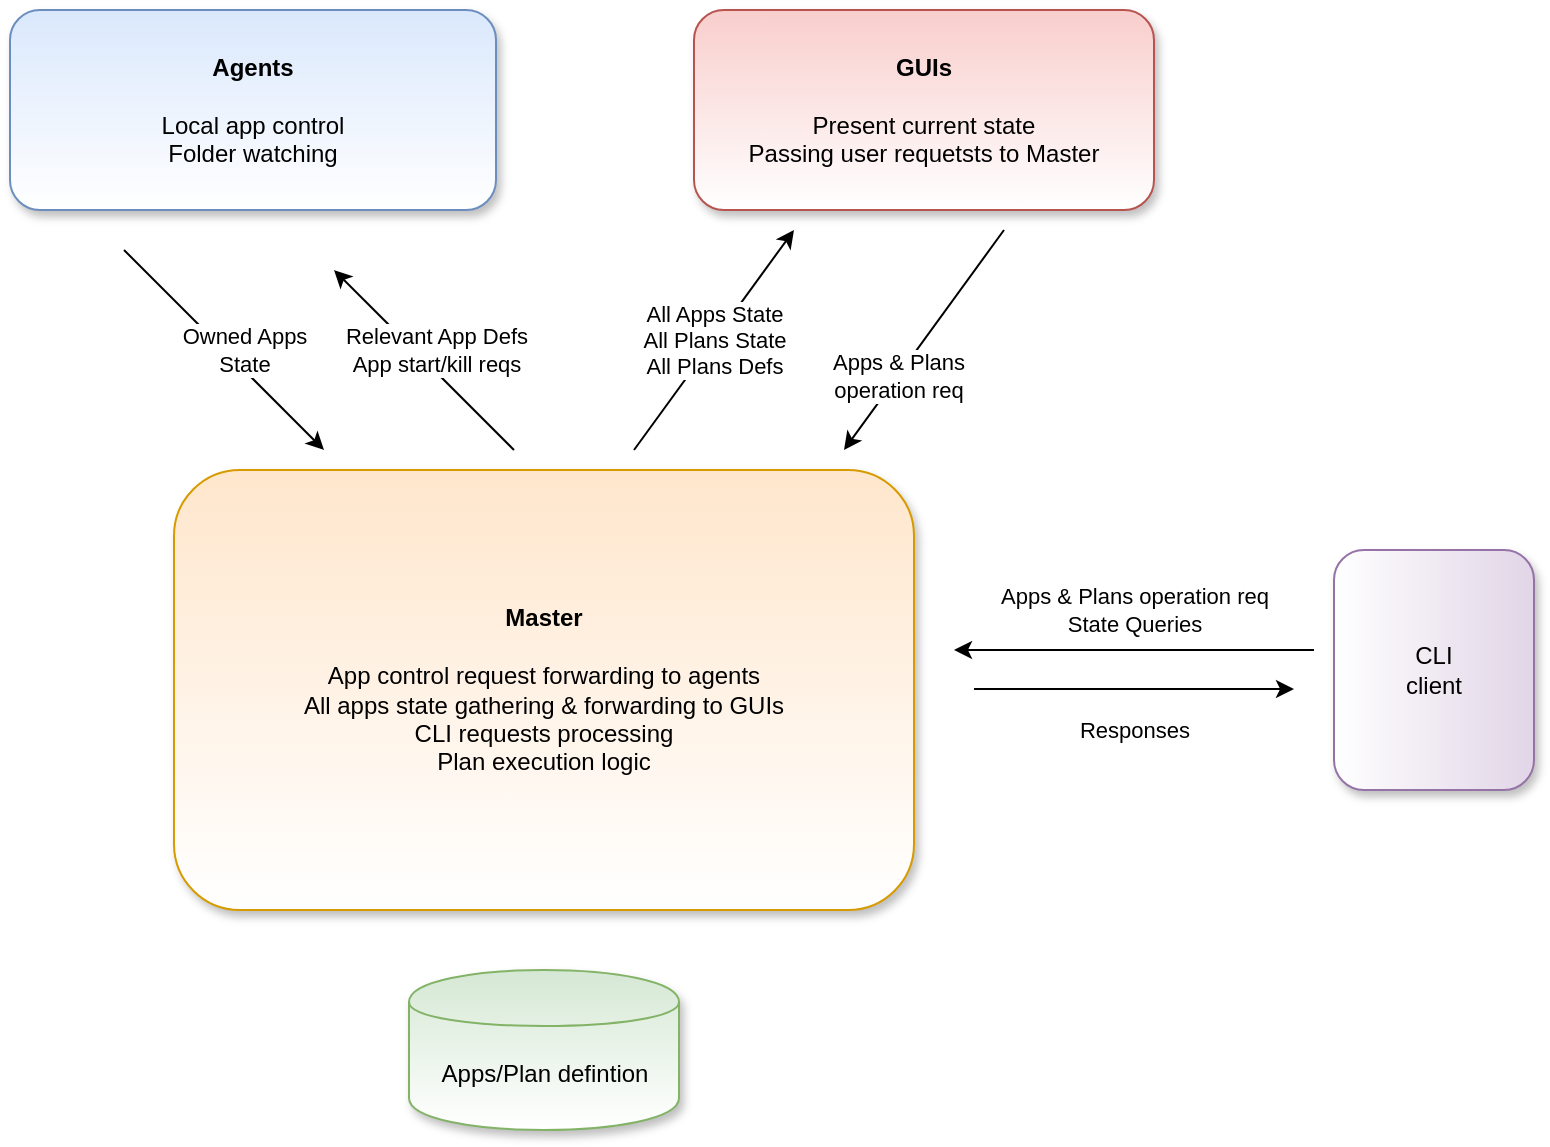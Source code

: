 <mxfile version="11.3.0" type="device" pages="2"><diagram id="9E8nScm6VIxQ8CLhNJQN" name="Overview"><mxGraphModel dx="857" dy="621" grid="1" gridSize="10" guides="1" tooltips="1" connect="1" arrows="1" fold="1" page="1" pageScale="1" pageWidth="850" pageHeight="1100" math="0" shadow="0"><root><mxCell id="iiD6UnlSNe9LxEDSKWPP-0"/><mxCell id="iiD6UnlSNe9LxEDSKWPP-1" parent="iiD6UnlSNe9LxEDSKWPP-0"/><mxCell id="iiD6UnlSNe9LxEDSKWPP-2" value="&lt;b&gt;Master&lt;br&gt;&lt;br&gt;&lt;/b&gt;App control request forwarding to agents&lt;br&gt;All apps state gathering &amp;amp; forwarding to GUIs&lt;br&gt;CLI requests processing&lt;br&gt;Plan execution logic" style="rounded=1;whiteSpace=wrap;html=1;fillColor=#ffe6cc;strokeColor=#d79b00;gradientColor=#ffffff;shadow=1;" vertex="1" parent="iiD6UnlSNe9LxEDSKWPP-1"><mxGeometry x="100" y="320" width="370" height="220" as="geometry"/></mxCell><mxCell id="iiD6UnlSNe9LxEDSKWPP-3" value="&lt;b&gt;Agents&lt;/b&gt;&lt;br&gt;&lt;br&gt;Local app control&lt;br&gt;Folder watching" style="rounded=1;whiteSpace=wrap;html=1;fillColor=#dae8fc;strokeColor=#6c8ebf;gradientColor=#ffffff;glass=0;shadow=1;" vertex="1" parent="iiD6UnlSNe9LxEDSKWPP-1"><mxGeometry x="18" y="90" width="243" height="100" as="geometry"/></mxCell><mxCell id="iiD6UnlSNe9LxEDSKWPP-4" value="&lt;b&gt;GUIs&lt;br&gt;&lt;br&gt;&lt;/b&gt;Present current state&lt;br&gt;Passing user requetsts to Master" style="rounded=1;whiteSpace=wrap;html=1;fillColor=#f8cecc;strokeColor=#b85450;gradientColor=#ffffff;shadow=1;" vertex="1" parent="iiD6UnlSNe9LxEDSKWPP-1"><mxGeometry x="360" y="90" width="230" height="100" as="geometry"/></mxCell><mxCell id="iiD6UnlSNe9LxEDSKWPP-5" value="All Apps State&lt;br&gt;All Plans State&lt;br&gt;All Plans Defs" style="endArrow=classic;html=1;" edge="1" parent="iiD6UnlSNe9LxEDSKWPP-1"><mxGeometry width="50" height="50" relative="1" as="geometry"><mxPoint x="330" y="310" as="sourcePoint"/><mxPoint x="410" y="200" as="targetPoint"/></mxGeometry></mxCell><mxCell id="iiD6UnlSNe9LxEDSKWPP-6" value="Relevant App Defs&lt;br&gt;App start/kill reqs" style="endArrow=classic;html=1;" edge="1" parent="iiD6UnlSNe9LxEDSKWPP-1"><mxGeometry y="-7" width="50" height="50" relative="1" as="geometry"><mxPoint x="270" y="310" as="sourcePoint"/><mxPoint x="180" y="220" as="targetPoint"/><mxPoint x="1" as="offset"/></mxGeometry></mxCell><mxCell id="iiD6UnlSNe9LxEDSKWPP-7" value="Owned Apps&lt;br&gt;State" style="endArrow=classic;html=1;" edge="1" parent="iiD6UnlSNe9LxEDSKWPP-1"><mxGeometry x="0.1" y="7" width="50" height="50" relative="1" as="geometry"><mxPoint x="75" y="210" as="sourcePoint"/><mxPoint x="175" y="310" as="targetPoint"/><mxPoint as="offset"/></mxGeometry></mxCell><mxCell id="iiD6UnlSNe9LxEDSKWPP-8" value="Apps &amp;amp; Plans&lt;br&gt;operation req" style="endArrow=classic;html=1;" edge="1" parent="iiD6UnlSNe9LxEDSKWPP-1"><mxGeometry x="0.333" width="50" height="50" relative="1" as="geometry"><mxPoint x="515" y="200" as="sourcePoint"/><mxPoint x="435" y="310" as="targetPoint"/><mxPoint as="offset"/></mxGeometry></mxCell><mxCell id="iiD6UnlSNe9LxEDSKWPP-9" value="Apps/Plan defintion" style="shape=cylinder;whiteSpace=wrap;html=1;boundedLbl=1;backgroundOutline=1;fillColor=#d5e8d4;strokeColor=#82b366;gradientColor=#ffffff;shadow=1;" vertex="1" parent="iiD6UnlSNe9LxEDSKWPP-1"><mxGeometry x="217.5" y="570" width="135" height="80" as="geometry"/></mxCell><mxCell id="iiD6UnlSNe9LxEDSKWPP-11" value="CLI&lt;br&gt;client" style="rounded=1;whiteSpace=wrap;html=1;fillColor=#e1d5e7;strokeColor=#9673a6;gradientColor=#ffffff;direction=south;shadow=1;" vertex="1" parent="iiD6UnlSNe9LxEDSKWPP-1"><mxGeometry x="680" y="360" width="100" height="120" as="geometry"/></mxCell><mxCell id="iiD6UnlSNe9LxEDSKWPP-13" value="Apps &amp;amp; Plans operation req&lt;br&gt;State Queries" style="endArrow=classic;html=1;" edge="1" parent="iiD6UnlSNe9LxEDSKWPP-1"><mxGeometry y="-20" width="50" height="50" relative="1" as="geometry"><mxPoint x="670" y="410" as="sourcePoint"/><mxPoint x="490" y="410" as="targetPoint"/><mxPoint as="offset"/></mxGeometry></mxCell><mxCell id="iiD6UnlSNe9LxEDSKWPP-14" value="Responses" style="endArrow=classic;html=1;" edge="1" parent="iiD6UnlSNe9LxEDSKWPP-1"><mxGeometry y="-20" width="50" height="50" relative="1" as="geometry"><mxPoint x="500" y="429.5" as="sourcePoint"/><mxPoint x="660" y="429.5" as="targetPoint"/><mxPoint as="offset"/></mxGeometry></mxCell></root></mxGraphModel></diagram><diagram id="9d0924HnfYX_W-od98_B" name="Internals"><mxGraphModel dx="2803" dy="1400" grid="1" gridSize="10" guides="1" tooltips="1" connect="1" arrows="1" fold="1" page="1" pageScale="1" pageWidth="850" pageHeight="1100" math="0" shadow="0"><root><mxCell id="0"/><mxCell id="1" parent="0"/><mxCell id="H8IfDMaF4q7weLNNHRkA-1" value="LocalApp" style="rounded=0;whiteSpace=wrap;html=1;fillColor=#dae8fc;strokeColor=#6c8ebf;" parent="1" vertex="1"><mxGeometry x="-347.5" y="437" width="90" height="49" as="geometry"/></mxCell><mxCell id="H8IfDMaF4q7weLNNHRkA-2" value="All Apps Def&lt;br&gt;Registry" style="rounded=0;whiteSpace=wrap;html=1;fillColor=#ffe6cc;strokeColor=#d79b00;" parent="1" vertex="1"><mxGeometry x="20" y="345" width="120" height="60" as="geometry"/></mxCell><mxCell id="H8IfDMaF4q7weLNNHRkA-3" value="AppState" style="rounded=0;whiteSpace=wrap;html=1;fillColor=#fff2cc;strokeColor=#d6b656;" parent="1" vertex="1"><mxGeometry x="-337.5" y="557" width="70" height="30" as="geometry"/></mxCell><mxCell id="H8IfDMaF4q7weLNNHRkA-4" value="List of AppDefs" style="rounded=0;whiteSpace=wrap;html=1;fillColor=#fff2cc;strokeColor=#d6b656;" parent="1" vertex="1"><mxGeometry x="380" y="527" width="70" height="30" as="geometry"/></mxCell><mxCell id="H8IfDMaF4q7weLNNHRkA-5" value="Plan&lt;br&gt;Registry" style="rounded=0;whiteSpace=wrap;html=1;fillColor=#ffe6cc;strokeColor=#d79b00;" parent="1" vertex="1"><mxGeometry x="320" y="345.5" width="120" height="60" as="geometry"/></mxCell><mxCell id="H8IfDMaF4q7weLNNHRkA-6" value="PlanScript" style="rounded=0;whiteSpace=wrap;html=1;fillColor=#fff2cc;strokeColor=#d6b656;" parent="1" vertex="1"><mxGeometry x="380" y="564.5" width="70" height="30" as="geometry"/></mxCell><mxCell id="H8IfDMaF4q7weLNNHRkA-7" value="Script" style="rounded=0;whiteSpace=wrap;html=1;" parent="1" vertex="1"><mxGeometry x="-162.5" y="600" width="70" height="30" as="geometry"/></mxCell><mxCell id="H8IfDMaF4q7weLNNHRkA-8" value="AppDef" style="rounded=0;whiteSpace=wrap;html=1;fillColor=#fff2cc;strokeColor=#d6b656;" parent="1" vertex="1"><mxGeometry x="-337.5" y="519.5" width="70" height="30" as="geometry"/></mxCell><mxCell id="H8IfDMaF4q7weLNNHRkA-9" value="Launcher" style="rounded=0;whiteSpace=wrap;html=1;fillColor=#fff2cc;strokeColor=#d6b656;" parent="1" vertex="1"><mxGeometry x="-337.5" y="594.5" width="70" height="30" as="geometry"/></mxCell><mxCell id="2_5HU8o2-Dl9iPdz9xnt-24" style="edgeStyle=orthogonalEdgeStyle;rounded=0;orthogonalLoop=1;jettySize=auto;html=1;entryX=0.5;entryY=0;entryDx=0;entryDy=0;fontSize=25;" parent="1" source="H8IfDMaF4q7weLNNHRkA-10" target="H8IfDMaF4q7weLNNHRkA-7" edge="1"><mxGeometry relative="1" as="geometry"/></mxCell><mxCell id="H8IfDMaF4q7weLNNHRkA-10" value="App&lt;br&gt;Watchers" style="rounded=0;whiteSpace=wrap;html=1;fillColor=#fff2cc;strokeColor=#d6b656;" parent="1" vertex="1"><mxGeometry x="-337.5" y="632" width="70" height="30" as="geometry"/></mxCell><mxCell id="H8IfDMaF4q7weLNNHRkA-11" value="AppState" style="rounded=0;whiteSpace=wrap;html=1;fillColor=#fff2cc;strokeColor=#d6b656;" parent="1" vertex="1"><mxGeometry x="180" y="421" width="70" height="30" as="geometry"/></mxCell><mxCell id="H8IfDMaF4q7weLNNHRkA-12" value="AppDef" style="rounded=0;whiteSpace=wrap;html=1;fillColor=#fff2cc;strokeColor=#d6b656;" parent="1" vertex="1"><mxGeometry x="30" y="423.5" width="70" height="30" as="geometry"/></mxCell><mxCell id="H8IfDMaF4q7weLNNHRkA-13" value="PlanState" style="rounded=0;whiteSpace=wrap;html=1;fillColor=#fff2cc;strokeColor=#d6b656;" parent="1" vertex="1"><mxGeometry x="380" y="489.5" width="70" height="30" as="geometry"/></mxCell><mxCell id="H8IfDMaF4q7weLNNHRkA-14" value="Master" style="text;html=1;strokeColor=none;fillColor=none;align=center;verticalAlign=middle;whiteSpace=wrap;rounded=0;fontSize=25;" parent="1" vertex="1"><mxGeometry x="460" y="40" width="40" height="20" as="geometry"/></mxCell><mxCell id="H8IfDMaF4q7weLNNHRkA-15" value="Agent" style="text;html=1;strokeColor=none;fillColor=none;align=center;verticalAlign=middle;whiteSpace=wrap;rounded=0;fontSize=25;" parent="1" vertex="1"><mxGeometry x="-120" y="52.5" width="40" height="20" as="geometry"/></mxCell><mxCell id="H8IfDMaF4q7weLNNHRkA-16" value="Plans&lt;br&gt;Definitions" style="rounded=0;whiteSpace=wrap;html=1;fillColor=#f8cecc;strokeColor=#b85450;" parent="1" vertex="1"><mxGeometry x="220" y="722.214" width="120" height="60" as="geometry"/></mxCell><mxCell id="H8IfDMaF4q7weLNNHRkA-18" value="Free Apps&lt;br&gt;(App Defaults)&lt;br&gt;Definitions" style="rounded=0;whiteSpace=wrap;html=1;fillColor=#f8cecc;strokeColor=#b85450;" parent="1" vertex="1"><mxGeometry x="40" y="722.214" width="120" height="60" as="geometry"/></mxCell><mxCell id="H8IfDMaF4q7weLNNHRkA-19" value="Plan Def" style="rounded=0;whiteSpace=wrap;html=1;fillColor=#dae8fc;strokeColor=#6c8ebf;" parent="1" vertex="1"><mxGeometry x="235" y="799" width="85" height="42" as="geometry"/></mxCell><mxCell id="H8IfDMaF4q7weLNNHRkA-20" value="List of AppDefs" style="rounded=0;whiteSpace=wrap;html=1;fillColor=#fff2cc;strokeColor=#d6b656;" parent="1" vertex="1"><mxGeometry x="260" y="866.714" width="70" height="30" as="geometry"/></mxCell><mxCell id="H8IfDMaF4q7weLNNHRkA-21" value="PlanScript&lt;br&gt;Def" style="rounded=0;whiteSpace=wrap;html=1;fillColor=#fff2cc;strokeColor=#d6b656;" parent="1" vertex="1"><mxGeometry x="260" y="906.714" width="70" height="30" as="geometry"/></mxCell><mxCell id="H8IfDMaF4q7weLNNHRkA-22" value="App Def" style="rounded=0;whiteSpace=wrap;html=1;fillColor=#fff2cc;strokeColor=#d6b656;" parent="1" vertex="1"><mxGeometry x="65" y="802.214" width="70" height="30" as="geometry"/></mxCell><mxCell id="H8IfDMaF4q7weLNNHRkA-32" value="Shared Config" style="text;html=1;strokeColor=none;fillColor=none;align=center;verticalAlign=middle;whiteSpace=wrap;rounded=0;" parent="1" vertex="1"><mxGeometry x="120" y="682" width="130" height="20" as="geometry"/></mxCell><mxCell id="2_5HU8o2-Dl9iPdz9xnt-2" value="Crash Detector" style="rounded=0;whiteSpace=wrap;html=1;" parent="1" vertex="1"><mxGeometry x="-162.5" y="636" width="70" height="33" as="geometry"/></mxCell><mxCell id="2_5HU8o2-Dl9iPdz9xnt-3" value="Restarter" style="rounded=0;whiteSpace=wrap;html=1;" parent="1" vertex="1"><mxGeometry x="-162.5" y="678.5" width="70" height="30" as="geometry"/></mxCell><mxCell id="2_5HU8o2-Dl9iPdz9xnt-4" value="App Init Detectors" style="rounded=0;whiteSpace=wrap;html=1;" parent="1" vertex="1"><mxGeometry x="-162.5" y="718.5" width="70" height="30" as="geometry"/></mxCell><mxCell id="2_5HU8o2-Dl9iPdz9xnt-5" value="Window&lt;br&gt;Pos/Style" style="rounded=0;whiteSpace=wrap;html=1;" parent="1" vertex="1"><mxGeometry x="-162.5" y="758.5" width="70" height="30" as="geometry"/></mxCell><mxCell id="2_5HU8o2-Dl9iPdz9xnt-6" value="Comm&lt;br&gt;Client" style="rounded=0;whiteSpace=wrap;html=1;fillColor=#d5e8d4;strokeColor=#82b366;" parent="1" vertex="1"><mxGeometry x="-290" y="167.5" width="120" height="60" as="geometry"/></mxCell><mxCell id="2_5HU8o2-Dl9iPdz9xnt-7" value="Comm Server" style="rounded=0;whiteSpace=wrap;html=1;fillColor=#d5e8d4;strokeColor=#82b366;" parent="1" vertex="1"><mxGeometry x="40" y="167.5" width="120" height="60" as="geometry"/></mxCell><mxCell id="2_5HU8o2-Dl9iPdz9xnt-12" value="Reflected State&lt;br&gt;Repo" style="rounded=0;whiteSpace=wrap;html=1;fillColor=#ffe6cc;strokeColor=#d79b00;" parent="1" vertex="1"><mxGeometry x="920" y="351" width="240" height="60" as="geometry"/></mxCell><mxCell id="2_5HU8o2-Dl9iPdz9xnt-13" value="Apps State" style="rounded=0;whiteSpace=wrap;html=1;fillColor=#fff2cc;strokeColor=#d6b656;" parent="1" vertex="1"><mxGeometry x="940" y="426" width="70" height="30" as="geometry"/></mxCell><mxCell id="2_5HU8o2-Dl9iPdz9xnt-14" value="Plans State" style="rounded=0;whiteSpace=wrap;html=1;fillColor=#fff2cc;strokeColor=#d6b656;" parent="1" vertex="1"><mxGeometry x="1050" y="426" width="70" height="30" as="geometry"/></mxCell><mxCell id="2_5HU8o2-Dl9iPdz9xnt-17" value="GUI" style="text;html=1;strokeColor=none;fillColor=none;align=center;verticalAlign=middle;whiteSpace=wrap;rounded=0;fontSize=25;" parent="1" vertex="1"><mxGeometry x="1090" y="62.5" width="40" height="20" as="geometry"/></mxCell><mxCell id="2_5HU8o2-Dl9iPdz9xnt-18" value="Comm&lt;br&gt;Client" style="rounded=0;whiteSpace=wrap;html=1;fillColor=#d5e8d4;strokeColor=#82b366;" parent="1" vertex="1"><mxGeometry x="920" y="177.5" width="120" height="60" as="geometry"/></mxCell><mxCell id="2_5HU8o2-Dl9iPdz9xnt-20" value="Apps State" style="rounded=0;whiteSpace=wrap;html=1;fillColor=#fff2cc;strokeColor=#d6b656;" parent="1" vertex="1"><mxGeometry x="950" y="436" width="70" height="30" as="geometry"/></mxCell><mxCell id="2_5HU8o2-Dl9iPdz9xnt-21" value="Apps State" style="rounded=0;whiteSpace=wrap;html=1;fillColor=#fff2cc;strokeColor=#d6b656;" parent="1" vertex="1"><mxGeometry x="960" y="446" width="70" height="30" as="geometry"/></mxCell><mxCell id="2_5HU8o2-Dl9iPdz9xnt-22" value="Plans State" style="rounded=0;whiteSpace=wrap;html=1;fillColor=#fff2cc;strokeColor=#d6b656;" parent="1" vertex="1"><mxGeometry x="1060" y="436" width="70" height="30" as="geometry"/></mxCell><mxCell id="2_5HU8o2-Dl9iPdz9xnt-23" value="Plans State" style="rounded=0;whiteSpace=wrap;html=1;fillColor=#fff2cc;strokeColor=#d6b656;" parent="1" vertex="1"><mxGeometry x="1070" y="446" width="70" height="30" as="geometry"/></mxCell><mxCell id="2_5HU8o2-Dl9iPdz9xnt-25" value="Local App Registry" style="rounded=0;whiteSpace=wrap;html=1;fillColor=#ffe6cc;strokeColor=#d79b00;" parent="1" vertex="1"><mxGeometry x="-377.5" y="358.5" width="150" height="60" as="geometry"/></mxCell><mxCell id="2_5HU8o2-Dl9iPdz9xnt-26" value="Plan" style="rounded=0;whiteSpace=wrap;html=1;fillColor=#dae8fc;strokeColor=#6c8ebf;" parent="1" vertex="1"><mxGeometry x="350" y="420.5" width="90" height="50" as="geometry"/></mxCell><mxCell id="2_5HU8o2-Dl9iPdz9xnt-28" value="Plan" style="rounded=0;whiteSpace=wrap;html=1;fillColor=#dae8fc;strokeColor=#6c8ebf;" parent="1" vertex="1"><mxGeometry x="360" y="430.5" width="90" height="50" as="geometry"/></mxCell><mxCell id="2_5HU8o2-Dl9iPdz9xnt-29" value="LocalApp" style="rounded=0;whiteSpace=wrap;html=1;fillColor=#dae8fc;strokeColor=#6c8ebf;" parent="1" vertex="1"><mxGeometry x="-337.5" y="447" width="90" height="49" as="geometry"/></mxCell><mxCell id="2_5HU8o2-Dl9iPdz9xnt-30" value="AppDef" style="rounded=0;whiteSpace=wrap;html=1;fillColor=#fff2cc;strokeColor=#d6b656;" parent="1" vertex="1"><mxGeometry x="40" y="433.5" width="70" height="30" as="geometry"/></mxCell><mxCell id="2_5HU8o2-Dl9iPdz9xnt-31" value="All Apps State&lt;br&gt;Registry" style="rounded=0;whiteSpace=wrap;html=1;fillColor=#ffe6cc;strokeColor=#d79b00;" parent="1" vertex="1"><mxGeometry x="170" y="345" width="120" height="60" as="geometry"/></mxCell><mxCell id="2_5HU8o2-Dl9iPdz9xnt-36" value="AppState" style="rounded=0;whiteSpace=wrap;html=1;fillColor=#fff2cc;strokeColor=#d6b656;" parent="1" vertex="1"><mxGeometry x="190" y="431" width="70" height="30" as="geometry"/></mxCell><mxCell id="2_5HU8o2-Dl9iPdz9xnt-38" value="App Def" style="rounded=0;whiteSpace=wrap;html=1;fillColor=#fff2cc;strokeColor=#d6b656;" parent="1" vertex="1"><mxGeometry x="75" y="812.214" width="70" height="30" as="geometry"/></mxCell><mxCell id="2_5HU8o2-Dl9iPdz9xnt-39" value="Plan Def" style="rounded=0;whiteSpace=wrap;html=1;fillColor=#dae8fc;strokeColor=#6c8ebf;" parent="1" vertex="1"><mxGeometry x="245" y="809" width="85" height="42" as="geometry"/></mxCell><mxCell id="zigZOxKAETcDebU_w9Cl-2" value="Default App Defs" style="rounded=0;whiteSpace=wrap;html=1;fillColor=#ffe6cc;strokeColor=#d79b00;" vertex="1" parent="1"><mxGeometry x="480" y="345" width="120" height="60" as="geometry"/></mxCell><mxCell id="zigZOxKAETcDebU_w9Cl-3" value="AppDef" style="rounded=0;whiteSpace=wrap;html=1;fillColor=#fff2cc;strokeColor=#d6b656;" vertex="1" parent="1"><mxGeometry x="520" y="426" width="70" height="30" as="geometry"/></mxCell><mxCell id="zigZOxKAETcDebU_w9Cl-4" value="AppDef" style="rounded=0;whiteSpace=wrap;html=1;fillColor=#fff2cc;strokeColor=#d6b656;" vertex="1" parent="1"><mxGeometry x="530" y="436" width="70" height="30" as="geometry"/></mxCell></root></mxGraphModel></diagram></mxfile>